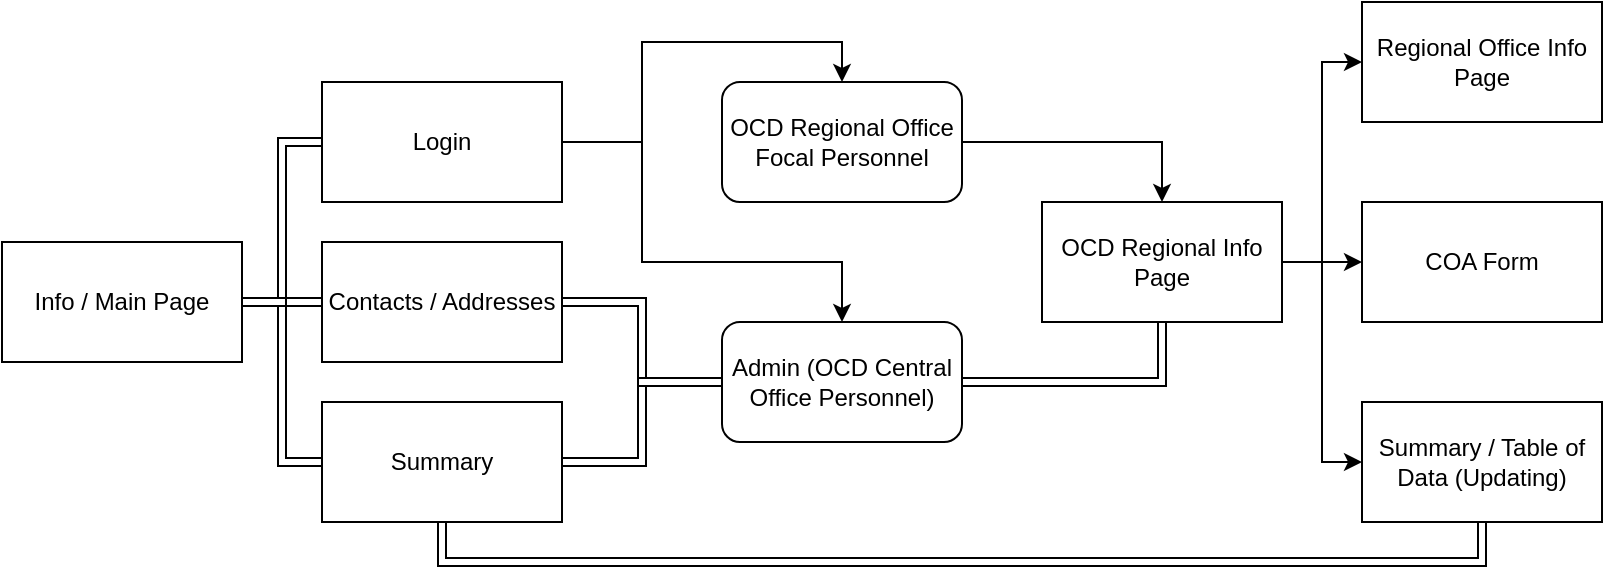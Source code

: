 <mxfile version="20.8.10" type="device"><diagram name="Page-1" id="rQVs4oXE5Jz9pTFCux-b"><mxGraphModel dx="880" dy="392" grid="1" gridSize="10" guides="1" tooltips="1" connect="1" arrows="1" fold="1" page="1" pageScale="1" pageWidth="1169" pageHeight="827" math="0" shadow="0"><root><mxCell id="0"/><mxCell id="1" parent="0"/><mxCell id="73y0VVgD9xi0oEqAxA0x-1" value="Info / Main Page" style="rounded=0;whiteSpace=wrap;html=1;" vertex="1" parent="1"><mxGeometry x="10" y="130" width="120" height="60" as="geometry"/></mxCell><mxCell id="73y0VVgD9xi0oEqAxA0x-9" style="edgeStyle=orthogonalEdgeStyle;shape=link;rounded=0;orthogonalLoop=1;jettySize=auto;html=1;" edge="1" parent="1" source="73y0VVgD9xi0oEqAxA0x-2"><mxGeometry relative="1" as="geometry"><mxPoint x="130" y="160" as="targetPoint"/><Array as="points"><mxPoint x="150" y="80"/><mxPoint x="150" y="160"/></Array></mxGeometry></mxCell><mxCell id="73y0VVgD9xi0oEqAxA0x-13" style="edgeStyle=orthogonalEdgeStyle;rounded=0;orthogonalLoop=1;jettySize=auto;html=1;entryX=0.5;entryY=0;entryDx=0;entryDy=0;" edge="1" parent="1" source="73y0VVgD9xi0oEqAxA0x-2" target="73y0VVgD9xi0oEqAxA0x-11"><mxGeometry relative="1" as="geometry"/></mxCell><mxCell id="73y0VVgD9xi0oEqAxA0x-16" style="edgeStyle=orthogonalEdgeStyle;rounded=0;orthogonalLoop=1;jettySize=auto;html=1;entryX=0.5;entryY=0;entryDx=0;entryDy=0;" edge="1" parent="1" source="73y0VVgD9xi0oEqAxA0x-2" target="73y0VVgD9xi0oEqAxA0x-12"><mxGeometry relative="1" as="geometry"><Array as="points"><mxPoint x="330" y="80"/><mxPoint x="330" y="140"/><mxPoint x="430" y="140"/></Array></mxGeometry></mxCell><mxCell id="73y0VVgD9xi0oEqAxA0x-2" value="Login" style="rounded=0;whiteSpace=wrap;html=1;" vertex="1" parent="1"><mxGeometry x="170" y="50" width="120" height="60" as="geometry"/></mxCell><mxCell id="73y0VVgD9xi0oEqAxA0x-7" value="" style="rounded=0;orthogonalLoop=1;jettySize=auto;html=1;shape=link;edgeStyle=orthogonalEdgeStyle;" edge="1" parent="1" source="73y0VVgD9xi0oEqAxA0x-3" target="73y0VVgD9xi0oEqAxA0x-1"><mxGeometry relative="1" as="geometry"/></mxCell><mxCell id="73y0VVgD9xi0oEqAxA0x-3" value="Contacts / Addresses" style="rounded=0;whiteSpace=wrap;html=1;" vertex="1" parent="1"><mxGeometry x="170" y="130" width="120" height="60" as="geometry"/></mxCell><mxCell id="73y0VVgD9xi0oEqAxA0x-10" style="edgeStyle=orthogonalEdgeStyle;shape=link;rounded=0;orthogonalLoop=1;jettySize=auto;html=1;entryX=1;entryY=0.5;entryDx=0;entryDy=0;" edge="1" parent="1" source="73y0VVgD9xi0oEqAxA0x-4" target="73y0VVgD9xi0oEqAxA0x-1"><mxGeometry relative="1" as="geometry"/></mxCell><mxCell id="73y0VVgD9xi0oEqAxA0x-4" value="Summary" style="rounded=0;whiteSpace=wrap;html=1;" vertex="1" parent="1"><mxGeometry x="170" y="210" width="120" height="60" as="geometry"/></mxCell><mxCell id="73y0VVgD9xi0oEqAxA0x-24" style="edgeStyle=orthogonalEdgeStyle;rounded=0;orthogonalLoop=1;jettySize=auto;html=1;entryX=0.5;entryY=0;entryDx=0;entryDy=0;" edge="1" parent="1" source="73y0VVgD9xi0oEqAxA0x-11" target="73y0VVgD9xi0oEqAxA0x-22"><mxGeometry relative="1" as="geometry"/></mxCell><mxCell id="73y0VVgD9xi0oEqAxA0x-11" value="OCD Regional Office Focal Personnel" style="rounded=1;whiteSpace=wrap;html=1;" vertex="1" parent="1"><mxGeometry x="370" y="50" width="120" height="60" as="geometry"/></mxCell><mxCell id="73y0VVgD9xi0oEqAxA0x-17" style="edgeStyle=orthogonalEdgeStyle;shape=link;rounded=0;orthogonalLoop=1;jettySize=auto;html=1;entryX=1;entryY=0.5;entryDx=0;entryDy=0;" edge="1" parent="1" source="73y0VVgD9xi0oEqAxA0x-12" target="73y0VVgD9xi0oEqAxA0x-3"><mxGeometry relative="1" as="geometry"/></mxCell><mxCell id="73y0VVgD9xi0oEqAxA0x-18" style="edgeStyle=orthogonalEdgeStyle;shape=link;rounded=0;orthogonalLoop=1;jettySize=auto;html=1;entryX=1;entryY=0.5;entryDx=0;entryDy=0;" edge="1" parent="1" source="73y0VVgD9xi0oEqAxA0x-12" target="73y0VVgD9xi0oEqAxA0x-4"><mxGeometry relative="1" as="geometry"/></mxCell><mxCell id="73y0VVgD9xi0oEqAxA0x-25" style="edgeStyle=orthogonalEdgeStyle;shape=link;rounded=0;orthogonalLoop=1;jettySize=auto;html=1;entryX=0.5;entryY=1;entryDx=0;entryDy=0;" edge="1" parent="1" source="73y0VVgD9xi0oEqAxA0x-12" target="73y0VVgD9xi0oEqAxA0x-22"><mxGeometry relative="1" as="geometry"/></mxCell><mxCell id="73y0VVgD9xi0oEqAxA0x-12" value="Admin (OCD Central Office Personnel)" style="rounded=1;whiteSpace=wrap;html=1;" vertex="1" parent="1"><mxGeometry x="370" y="170" width="120" height="60" as="geometry"/></mxCell><mxCell id="73y0VVgD9xi0oEqAxA0x-30" style="edgeStyle=orthogonalEdgeStyle;rounded=0;orthogonalLoop=1;jettySize=auto;html=1;entryX=0;entryY=0.5;entryDx=0;entryDy=0;" edge="1" parent="1" source="73y0VVgD9xi0oEqAxA0x-22" target="73y0VVgD9xi0oEqAxA0x-28"><mxGeometry relative="1" as="geometry"/></mxCell><mxCell id="73y0VVgD9xi0oEqAxA0x-31" style="edgeStyle=orthogonalEdgeStyle;rounded=0;orthogonalLoop=1;jettySize=auto;html=1;entryX=0;entryY=0.5;entryDx=0;entryDy=0;" edge="1" parent="1" source="73y0VVgD9xi0oEqAxA0x-22" target="73y0VVgD9xi0oEqAxA0x-27"><mxGeometry relative="1" as="geometry"/></mxCell><mxCell id="73y0VVgD9xi0oEqAxA0x-32" style="edgeStyle=orthogonalEdgeStyle;rounded=0;orthogonalLoop=1;jettySize=auto;html=1;entryX=0;entryY=0.5;entryDx=0;entryDy=0;" edge="1" parent="1" source="73y0VVgD9xi0oEqAxA0x-22" target="73y0VVgD9xi0oEqAxA0x-29"><mxGeometry relative="1" as="geometry"/></mxCell><mxCell id="73y0VVgD9xi0oEqAxA0x-22" value="OCD Regional Info Page" style="rounded=0;whiteSpace=wrap;html=1;" vertex="1" parent="1"><mxGeometry x="530" y="110" width="120" height="60" as="geometry"/></mxCell><mxCell id="73y0VVgD9xi0oEqAxA0x-27" value="COA Form" style="rounded=0;whiteSpace=wrap;html=1;" vertex="1" parent="1"><mxGeometry x="690" y="110" width="120" height="60" as="geometry"/></mxCell><mxCell id="73y0VVgD9xi0oEqAxA0x-28" value="Regional Office Info Page" style="rounded=0;whiteSpace=wrap;html=1;" vertex="1" parent="1"><mxGeometry x="690" y="10" width="120" height="60" as="geometry"/></mxCell><mxCell id="73y0VVgD9xi0oEqAxA0x-33" style="edgeStyle=orthogonalEdgeStyle;shape=link;rounded=0;orthogonalLoop=1;jettySize=auto;html=1;entryX=0.5;entryY=1;entryDx=0;entryDy=0;" edge="1" parent="1" source="73y0VVgD9xi0oEqAxA0x-29" target="73y0VVgD9xi0oEqAxA0x-4"><mxGeometry relative="1" as="geometry"><Array as="points"><mxPoint x="750" y="290"/><mxPoint x="230" y="290"/></Array></mxGeometry></mxCell><mxCell id="73y0VVgD9xi0oEqAxA0x-29" value="Summary / Table of Data (Updating)" style="rounded=0;whiteSpace=wrap;html=1;" vertex="1" parent="1"><mxGeometry x="690" y="210" width="120" height="60" as="geometry"/></mxCell></root></mxGraphModel></diagram></mxfile>